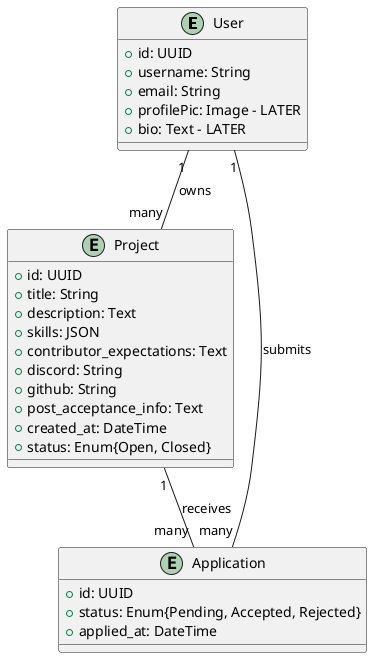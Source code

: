 @startuml
entity User {
    + id: UUID
    + username: String
    + email: String
    + profilePic: Image - LATER
    + bio: Text - LATER
}

entity Project {
    + id: UUID
    + title: String
    + description: Text
    + skills: JSON
    + contributor_expectations: Text
    + discord: String
    + github: String
    + post_acceptance_info: Text
    + created_at: DateTime
    + status: Enum{Open, Closed}
}

entity Application {
    + id: UUID
    + status: Enum{Pending, Accepted, Rejected}
    + applied_at: DateTime
}

' Relationships
User "1" -- "many" Project : "owns"
User "1" -- "many" Application : "submits"
Project "1" -- "many" Application : "receives"
@enduml
